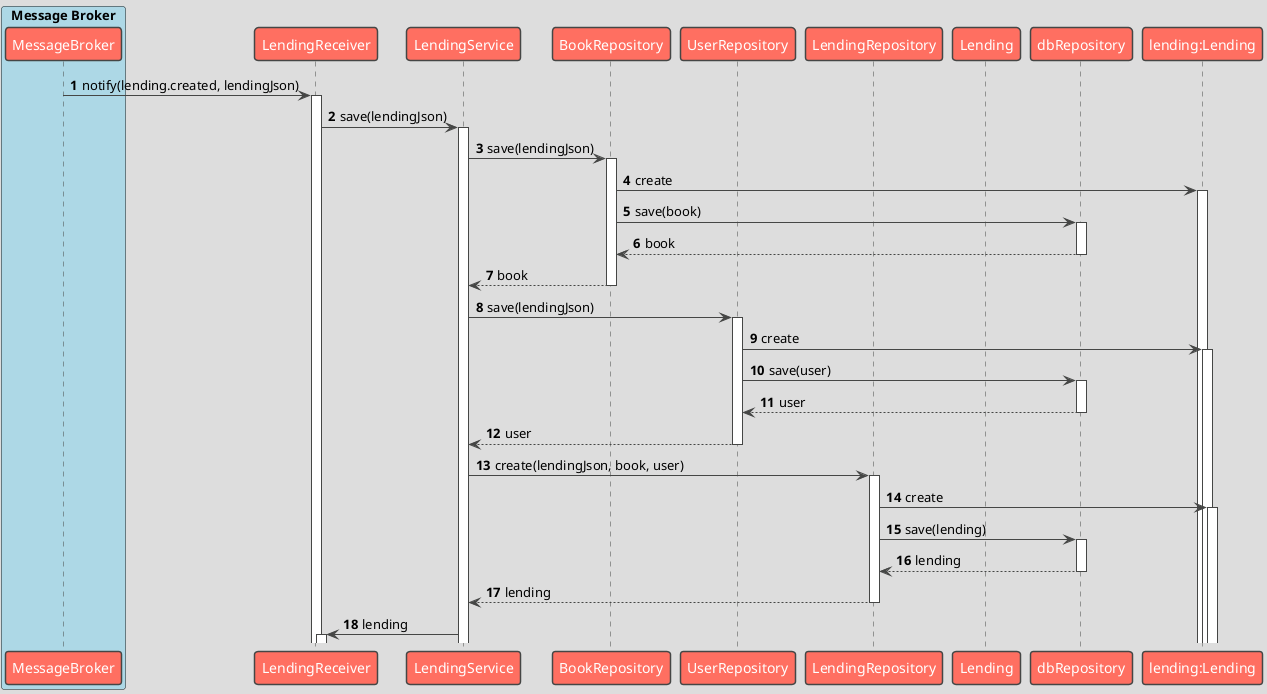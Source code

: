 @startuml
'https://plantuml.com/sequence-diagram

autonumber
autoactivate on

!theme toy

box "Message Broker" #lightblue
    participant MessageBroker as "MessageBroker"
end box

participant LendingController as "LendingReceiver"
participant LendingService as "LendingService"
participant BookRepository as "BookRepository"
participant UserRepository as "UserRepository"
participant LendingRepository as "LendingRepository"
participant Lending as "Lending"
participant dbRepository as "dbRepository"
participant Entity as "lending:Lending"

MessageBroker -> LendingController : notify(lending.created, lendingJson)
LendingController -> LendingService : save(lendingJson)
LendingService -> BookRepository : save(lendingJson)
BookRepository -> Entity : create
BookRepository -> dbRepository : save(book)
dbRepository --> BookRepository : book
BookRepository --> LendingService : book

LendingService -> UserRepository : save(lendingJson)
UserRepository -> Entity : create
UserRepository -> dbRepository : save(user)
dbRepository --> UserRepository : user
UserRepository --> LendingService : user

LendingService -> LendingRepository : create(lendingJson, book, user)
LendingRepository -> Entity : create
LendingRepository -> dbRepository : save(lending)
dbRepository --> LendingRepository : lending

LendingRepository --> LendingService : lending
LendingService -> LendingController : lending

@enduml
